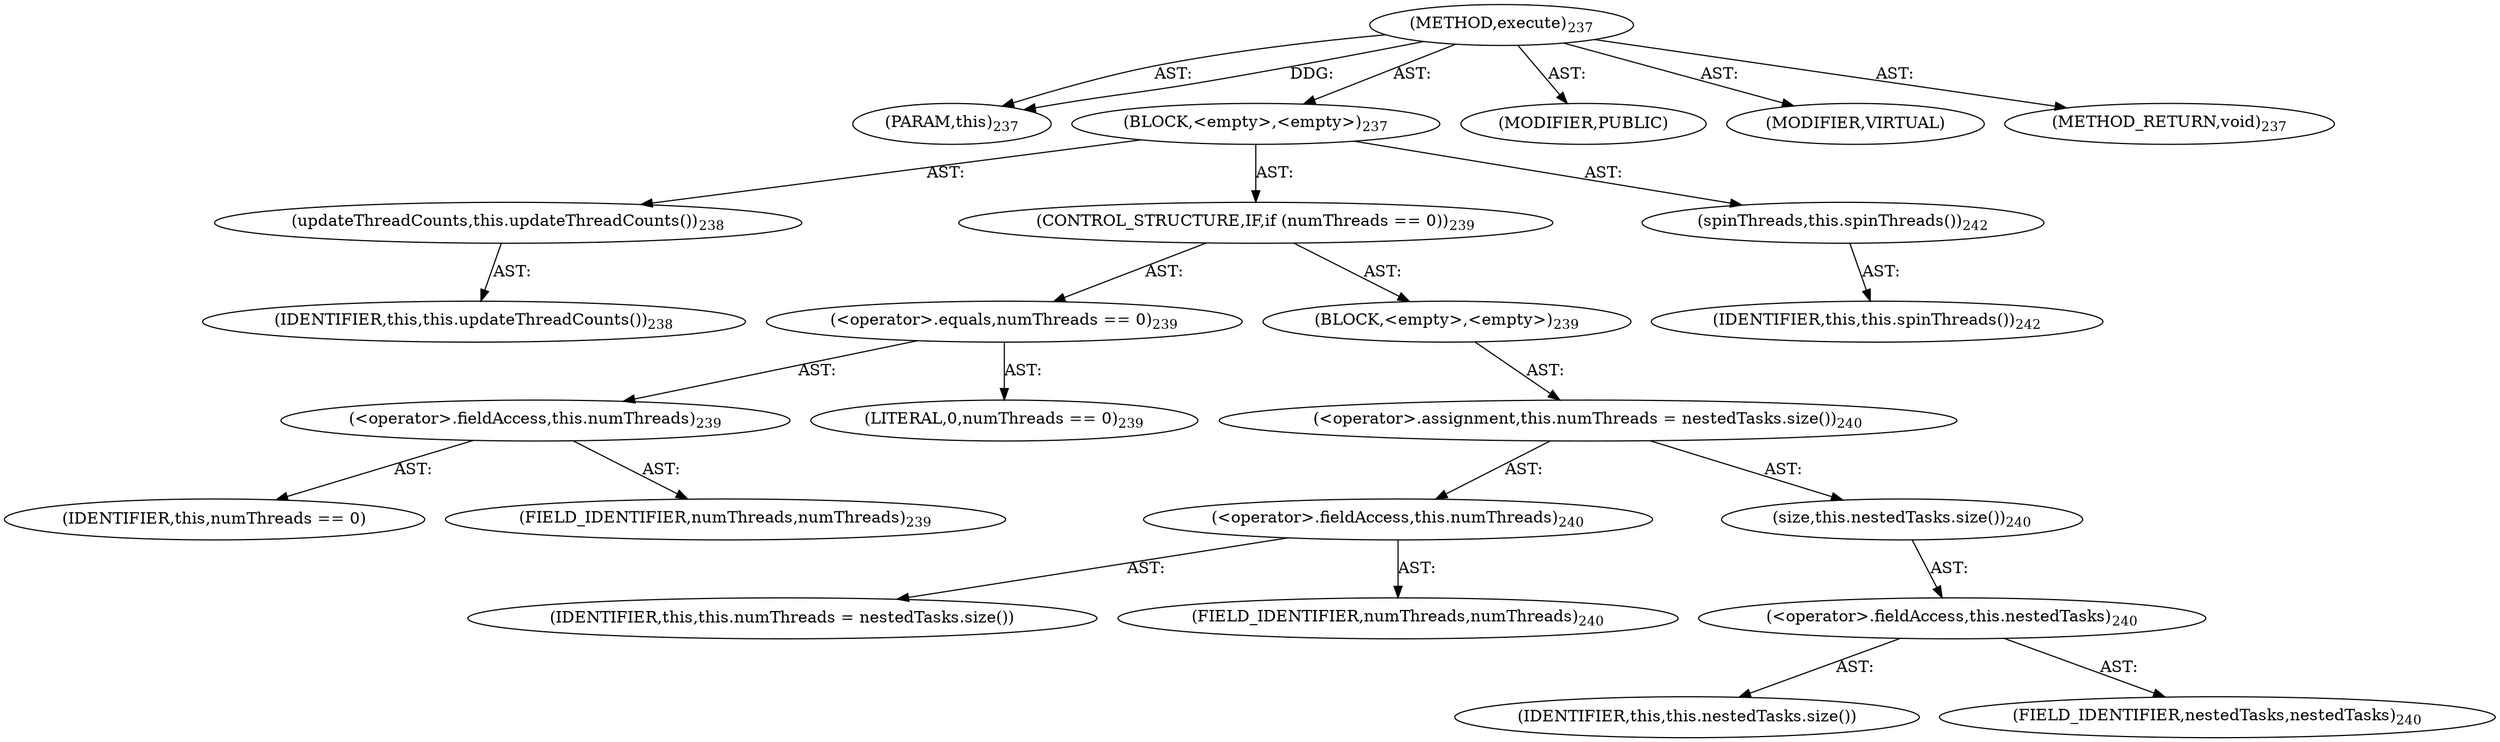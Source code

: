 digraph "execute" {  
"111669149705" [label = <(METHOD,execute)<SUB>237</SUB>> ]
"115964116997" [label = <(PARAM,this)<SUB>237</SUB>> ]
"25769803787" [label = <(BLOCK,&lt;empty&gt;,&lt;empty&gt;)<SUB>237</SUB>> ]
"30064771098" [label = <(updateThreadCounts,this.updateThreadCounts())<SUB>238</SUB>> ]
"68719476742" [label = <(IDENTIFIER,this,this.updateThreadCounts())<SUB>238</SUB>> ]
"47244640257" [label = <(CONTROL_STRUCTURE,IF,if (numThreads == 0))<SUB>239</SUB>> ]
"30064771099" [label = <(&lt;operator&gt;.equals,numThreads == 0)<SUB>239</SUB>> ]
"30064771100" [label = <(&lt;operator&gt;.fieldAccess,this.numThreads)<SUB>239</SUB>> ]
"68719476769" [label = <(IDENTIFIER,this,numThreads == 0)> ]
"55834574858" [label = <(FIELD_IDENTIFIER,numThreads,numThreads)<SUB>239</SUB>> ]
"90194313218" [label = <(LITERAL,0,numThreads == 0)<SUB>239</SUB>> ]
"25769803788" [label = <(BLOCK,&lt;empty&gt;,&lt;empty&gt;)<SUB>239</SUB>> ]
"30064771101" [label = <(&lt;operator&gt;.assignment,this.numThreads = nestedTasks.size())<SUB>240</SUB>> ]
"30064771102" [label = <(&lt;operator&gt;.fieldAccess,this.numThreads)<SUB>240</SUB>> ]
"68719476770" [label = <(IDENTIFIER,this,this.numThreads = nestedTasks.size())> ]
"55834574859" [label = <(FIELD_IDENTIFIER,numThreads,numThreads)<SUB>240</SUB>> ]
"30064771103" [label = <(size,this.nestedTasks.size())<SUB>240</SUB>> ]
"30064771104" [label = <(&lt;operator&gt;.fieldAccess,this.nestedTasks)<SUB>240</SUB>> ]
"68719476771" [label = <(IDENTIFIER,this,this.nestedTasks.size())> ]
"55834574860" [label = <(FIELD_IDENTIFIER,nestedTasks,nestedTasks)<SUB>240</SUB>> ]
"30064771105" [label = <(spinThreads,this.spinThreads())<SUB>242</SUB>> ]
"68719476743" [label = <(IDENTIFIER,this,this.spinThreads())<SUB>242</SUB>> ]
"133143986209" [label = <(MODIFIER,PUBLIC)> ]
"133143986210" [label = <(MODIFIER,VIRTUAL)> ]
"128849018889" [label = <(METHOD_RETURN,void)<SUB>237</SUB>> ]
  "111669149705" -> "115964116997"  [ label = "AST: "] 
  "111669149705" -> "25769803787"  [ label = "AST: "] 
  "111669149705" -> "133143986209"  [ label = "AST: "] 
  "111669149705" -> "133143986210"  [ label = "AST: "] 
  "111669149705" -> "128849018889"  [ label = "AST: "] 
  "25769803787" -> "30064771098"  [ label = "AST: "] 
  "25769803787" -> "47244640257"  [ label = "AST: "] 
  "25769803787" -> "30064771105"  [ label = "AST: "] 
  "30064771098" -> "68719476742"  [ label = "AST: "] 
  "47244640257" -> "30064771099"  [ label = "AST: "] 
  "47244640257" -> "25769803788"  [ label = "AST: "] 
  "30064771099" -> "30064771100"  [ label = "AST: "] 
  "30064771099" -> "90194313218"  [ label = "AST: "] 
  "30064771100" -> "68719476769"  [ label = "AST: "] 
  "30064771100" -> "55834574858"  [ label = "AST: "] 
  "25769803788" -> "30064771101"  [ label = "AST: "] 
  "30064771101" -> "30064771102"  [ label = "AST: "] 
  "30064771101" -> "30064771103"  [ label = "AST: "] 
  "30064771102" -> "68719476770"  [ label = "AST: "] 
  "30064771102" -> "55834574859"  [ label = "AST: "] 
  "30064771103" -> "30064771104"  [ label = "AST: "] 
  "30064771104" -> "68719476771"  [ label = "AST: "] 
  "30064771104" -> "55834574860"  [ label = "AST: "] 
  "30064771105" -> "68719476743"  [ label = "AST: "] 
  "111669149705" -> "115964116997"  [ label = "DDG: "] 
}
